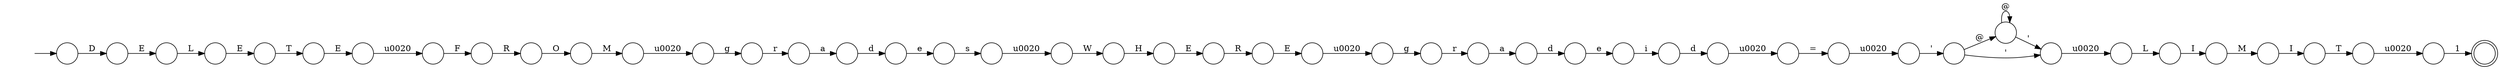 digraph Automaton {
  rankdir = LR;
  0 [shape=circle,label=""];
  0 -> 12 [label="L"]
  1 [shape=circle,label=""];
  1 -> 13 [label="\u0020"]
  2 [shape=circle,label=""];
  2 -> 8 [label="\u0020"]
  3 [shape=circle,label=""];
  3 -> 37 [label="E"]
  4 [shape=circle,label=""];
  4 -> 36 [label="i"]
  5 [shape=circle,label=""];
  5 -> 40 [label="a"]
  6 [shape=circle,label=""];
  6 -> 32 [label="M"]
  7 [shape=circle,label=""];
  7 -> 21 [label="E"]
  8 [shape=circle,label=""];
  8 -> 35 [label="'"]
  9 [shape=circle,label=""];
  9 -> 2 [label="="]
  10 [shape=circle,label=""];
  10 -> 4 [label="e"]
  11 [shape=circle,label=""];
  11 -> 38 [label="E"]
  12 [shape=circle,label=""];
  12 -> 6 [label="I"]
  13 [shape=circle,label=""];
  13 -> 42 [label="g"]
  14 [shape=circle,label=""];
  14 -> 45 [label="\u0020"]
  15 [shape=circle,label=""];
  15 -> 14 [label="M"]
  16 [shape=circle,label=""];
  16 -> 25 [label="\u0020"]
  17 [shape=circle,label=""];
  17 -> 30 [label="R"]
  18 [shape=circle,label=""];
  18 -> 29 [label="a"]
  19 [shape=circle,label=""];
  19 -> 19 [label="@"]
  19 -> 28 [label="'"]
  20 [shape=circle,label=""];
  20 -> 33 [label="H"]
  21 [shape=circle,label=""];
  21 -> 11 [label="L"]
  22 [shape=circle,label=""];
  22 -> 43 [label="1"]
  23 [shape=circle,label=""];
  23 -> 5 [label="r"]
  24 [shape=circle,label=""];
  24 -> 1 [label="E"]
  25 [shape=circle,label=""];
  25 -> 20 [label="W"]
  26 [shape=circle,label=""];
  26 -> 22 [label="\u0020"]
  27 [shape=circle,label=""];
  27 -> 39 [label="e"]
  28 [shape=circle,label=""];
  28 -> 0 [label="\u0020"]
  29 [shape=circle,label=""];
  29 -> 10 [label="d"]
  30 [shape=circle,label=""];
  30 -> 15 [label="O"]
  31 [shape=circle,label=""];
  31 -> 24 [label="R"]
  32 [shape=circle,label=""];
  32 -> 34 [label="I"]
  33 [shape=circle,label=""];
  33 -> 31 [label="E"]
  34 [shape=circle,label=""];
  34 -> 26 [label="T"]
  35 [shape=circle,label=""];
  35 -> 19 [label="@"]
  35 -> 28 [label="'"]
  36 [shape=circle,label=""];
  36 -> 44 [label="d"]
  37 [shape=circle,label=""];
  37 -> 41 [label="\u0020"]
  38 [shape=circle,label=""];
  38 -> 3 [label="T"]
  39 [shape=circle,label=""];
  39 -> 16 [label="s"]
  40 [shape=circle,label=""];
  40 -> 27 [label="d"]
  41 [shape=circle,label=""];
  41 -> 17 [label="F"]
  42 [shape=circle,label=""];
  42 -> 18 [label="r"]
  43 [shape=doublecircle,label=""];
  44 [shape=circle,label=""];
  44 -> 9 [label="\u0020"]
  45 [shape=circle,label=""];
  45 -> 23 [label="g"]
  46 [shape=circle,label=""];
  initial [shape=plaintext,label=""];
  initial -> 46
  46 -> 7 [label="D"]
}
